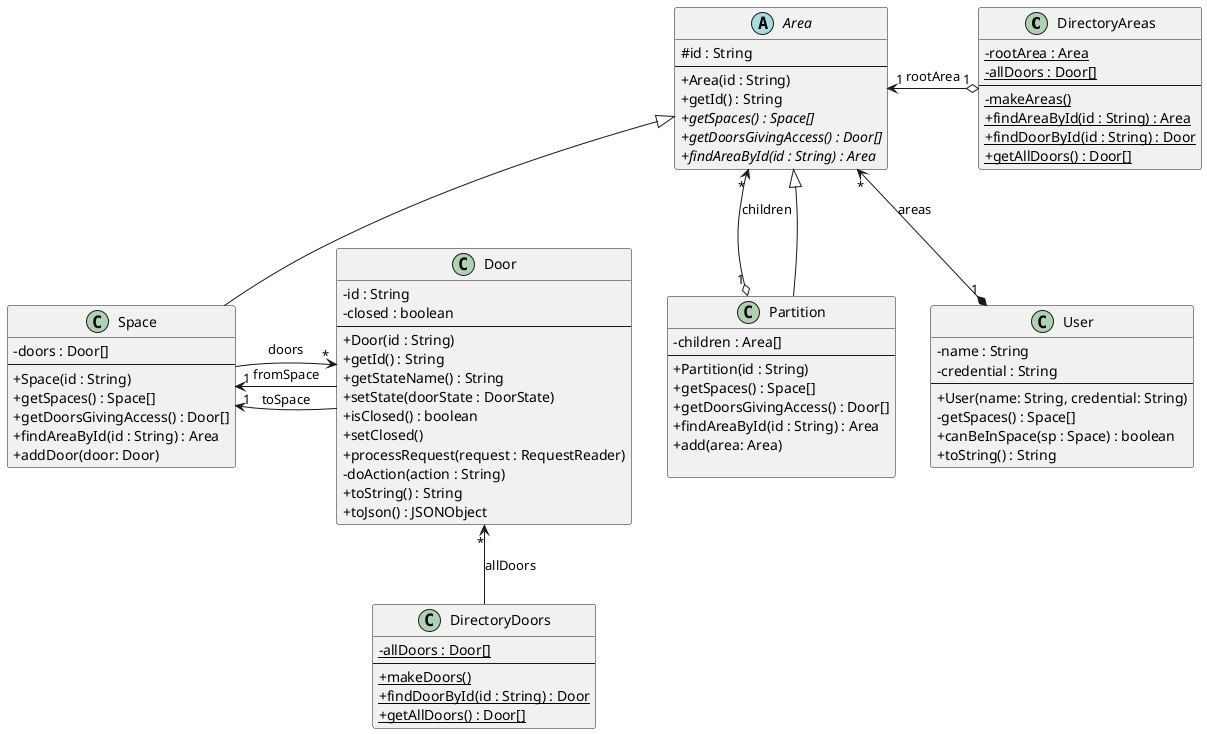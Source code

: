 @startuml
skinparam classAttributeIconSize 0

class DirectoryAreas{
{static} -rootArea : Area
{static} -allDoors : Door[]
---
{static} -makeAreas()
{static} +findAreaById(id : String) : Area
{static} +findDoorById(id : String) : Door
{static} +getAllDoors() : Door[]
}

abstract class Area {
#id : String
---
+Area(id : String)
+getId() : String
{abstract} +getSpaces() : Space[]
{abstract} +getDoorsGivingAccess() : Door[]
{abstract} +findAreaById(id : String) : Area
}

class Partition {
-children : Area[]
---
+Partition(id : String)
+getSpaces() : Space[]
+getDoorsGivingAccess() : Door[]
+findAreaById(id : String) : Area
+add(area: Area)

}

class Space {
-doors : Door[]
---
+Space(id : String)
+getSpaces() : Space[]
+getDoorsGivingAccess() : Door[]
+findAreaById(id : String) : Area
+addDoor(door: Door)
}

class User {
- name : String
- credential : String
---
+User(name: String, credential: String)
-getSpaces() : Space[]
+canBeInSpace(sp : Space) : boolean
+ toString() : String
}

class DirectoryDoors {
- {static} allDoors : Door[]
---
+ {static} makeDoors()
+ {static} findDoorById(id : String) : Door
+ {static} getAllDoors() : Door[]
}

class Door {
- id : String
- closed : boolean
---
+ Door(id : String)
+ getId() : String
+ getStateName() : String
+ setState(doorState : DoorState)
+ isClosed() : boolean
+ setClosed()
+ processRequest(request : RequestReader)
- doAction(action : String)
+ toString() : String
+ toJson() : JSONObject
}


'---RELATIONS---
Area "*" <--* "1" User : "areas"
Area "1" <-o  "1" DirectoryAreas  : "rootArea"
Space "1" <- Door : "toSpace"
Space "1" <- Door : "fromSpace"
Door "*" <- Space : "doors"
Door "*" <-- DirectoryDoors : "allDoors"
Area "*" <--o "1" Partition : children

Area <|-- Partition
Area <|-- Space
'------------

@enduml
